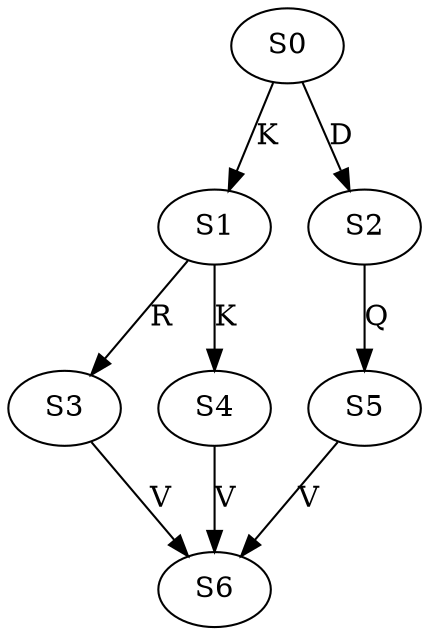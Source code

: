 strict digraph  {
	S0 -> S1 [ label = K ];
	S0 -> S2 [ label = D ];
	S1 -> S3 [ label = R ];
	S1 -> S4 [ label = K ];
	S2 -> S5 [ label = Q ];
	S3 -> S6 [ label = V ];
	S4 -> S6 [ label = V ];
	S5 -> S6 [ label = V ];
}
